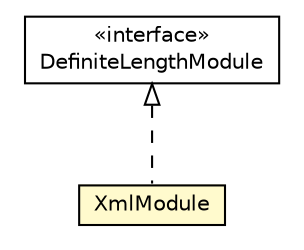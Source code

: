 #!/usr/local/bin/dot
#
# Class diagram 
# Generated by UMLGraph version 5.1 (http://www.umlgraph.org/)
#

digraph G {
	edge [fontname="Helvetica",fontsize=10,labelfontname="Helvetica",labelfontsize=10];
	node [fontname="Helvetica",fontsize=10,shape=plaintext];
	nodesep=0.25;
	ranksep=0.5;
	// com.gc.iotools.fmt.detect.wzf.DefiniteLengthModule
	c881 [label=<<table title="com.gc.iotools.fmt.detect.wzf.DefiniteLengthModule" border="0" cellborder="1" cellspacing="0" cellpadding="2" port="p" href="../DefiniteLengthModule.html">
		<tr><td><table border="0" cellspacing="0" cellpadding="1">
<tr><td align="center" balign="center"> &#171;interface&#187; </td></tr>
<tr><td align="center" balign="center"> DefiniteLengthModule </td></tr>
		</table></td></tr>
		</table>>, fontname="Helvetica", fontcolor="black", fontsize=10.0];
	// com.gc.iotools.fmt.detect.wzf.custom.XmlModule
	c886 [label=<<table title="com.gc.iotools.fmt.detect.wzf.custom.XmlModule" border="0" cellborder="1" cellspacing="0" cellpadding="2" port="p" bgcolor="lemonChiffon" href="./XmlModule.html">
		<tr><td><table border="0" cellspacing="0" cellpadding="1">
<tr><td align="center" balign="center"> XmlModule </td></tr>
		</table></td></tr>
		</table>>, fontname="Helvetica", fontcolor="black", fontsize=10.0];
	//com.gc.iotools.fmt.detect.wzf.custom.XmlModule implements com.gc.iotools.fmt.detect.wzf.DefiniteLengthModule
	c881:p -> c886:p [dir=back,arrowtail=empty,style=dashed];
}

